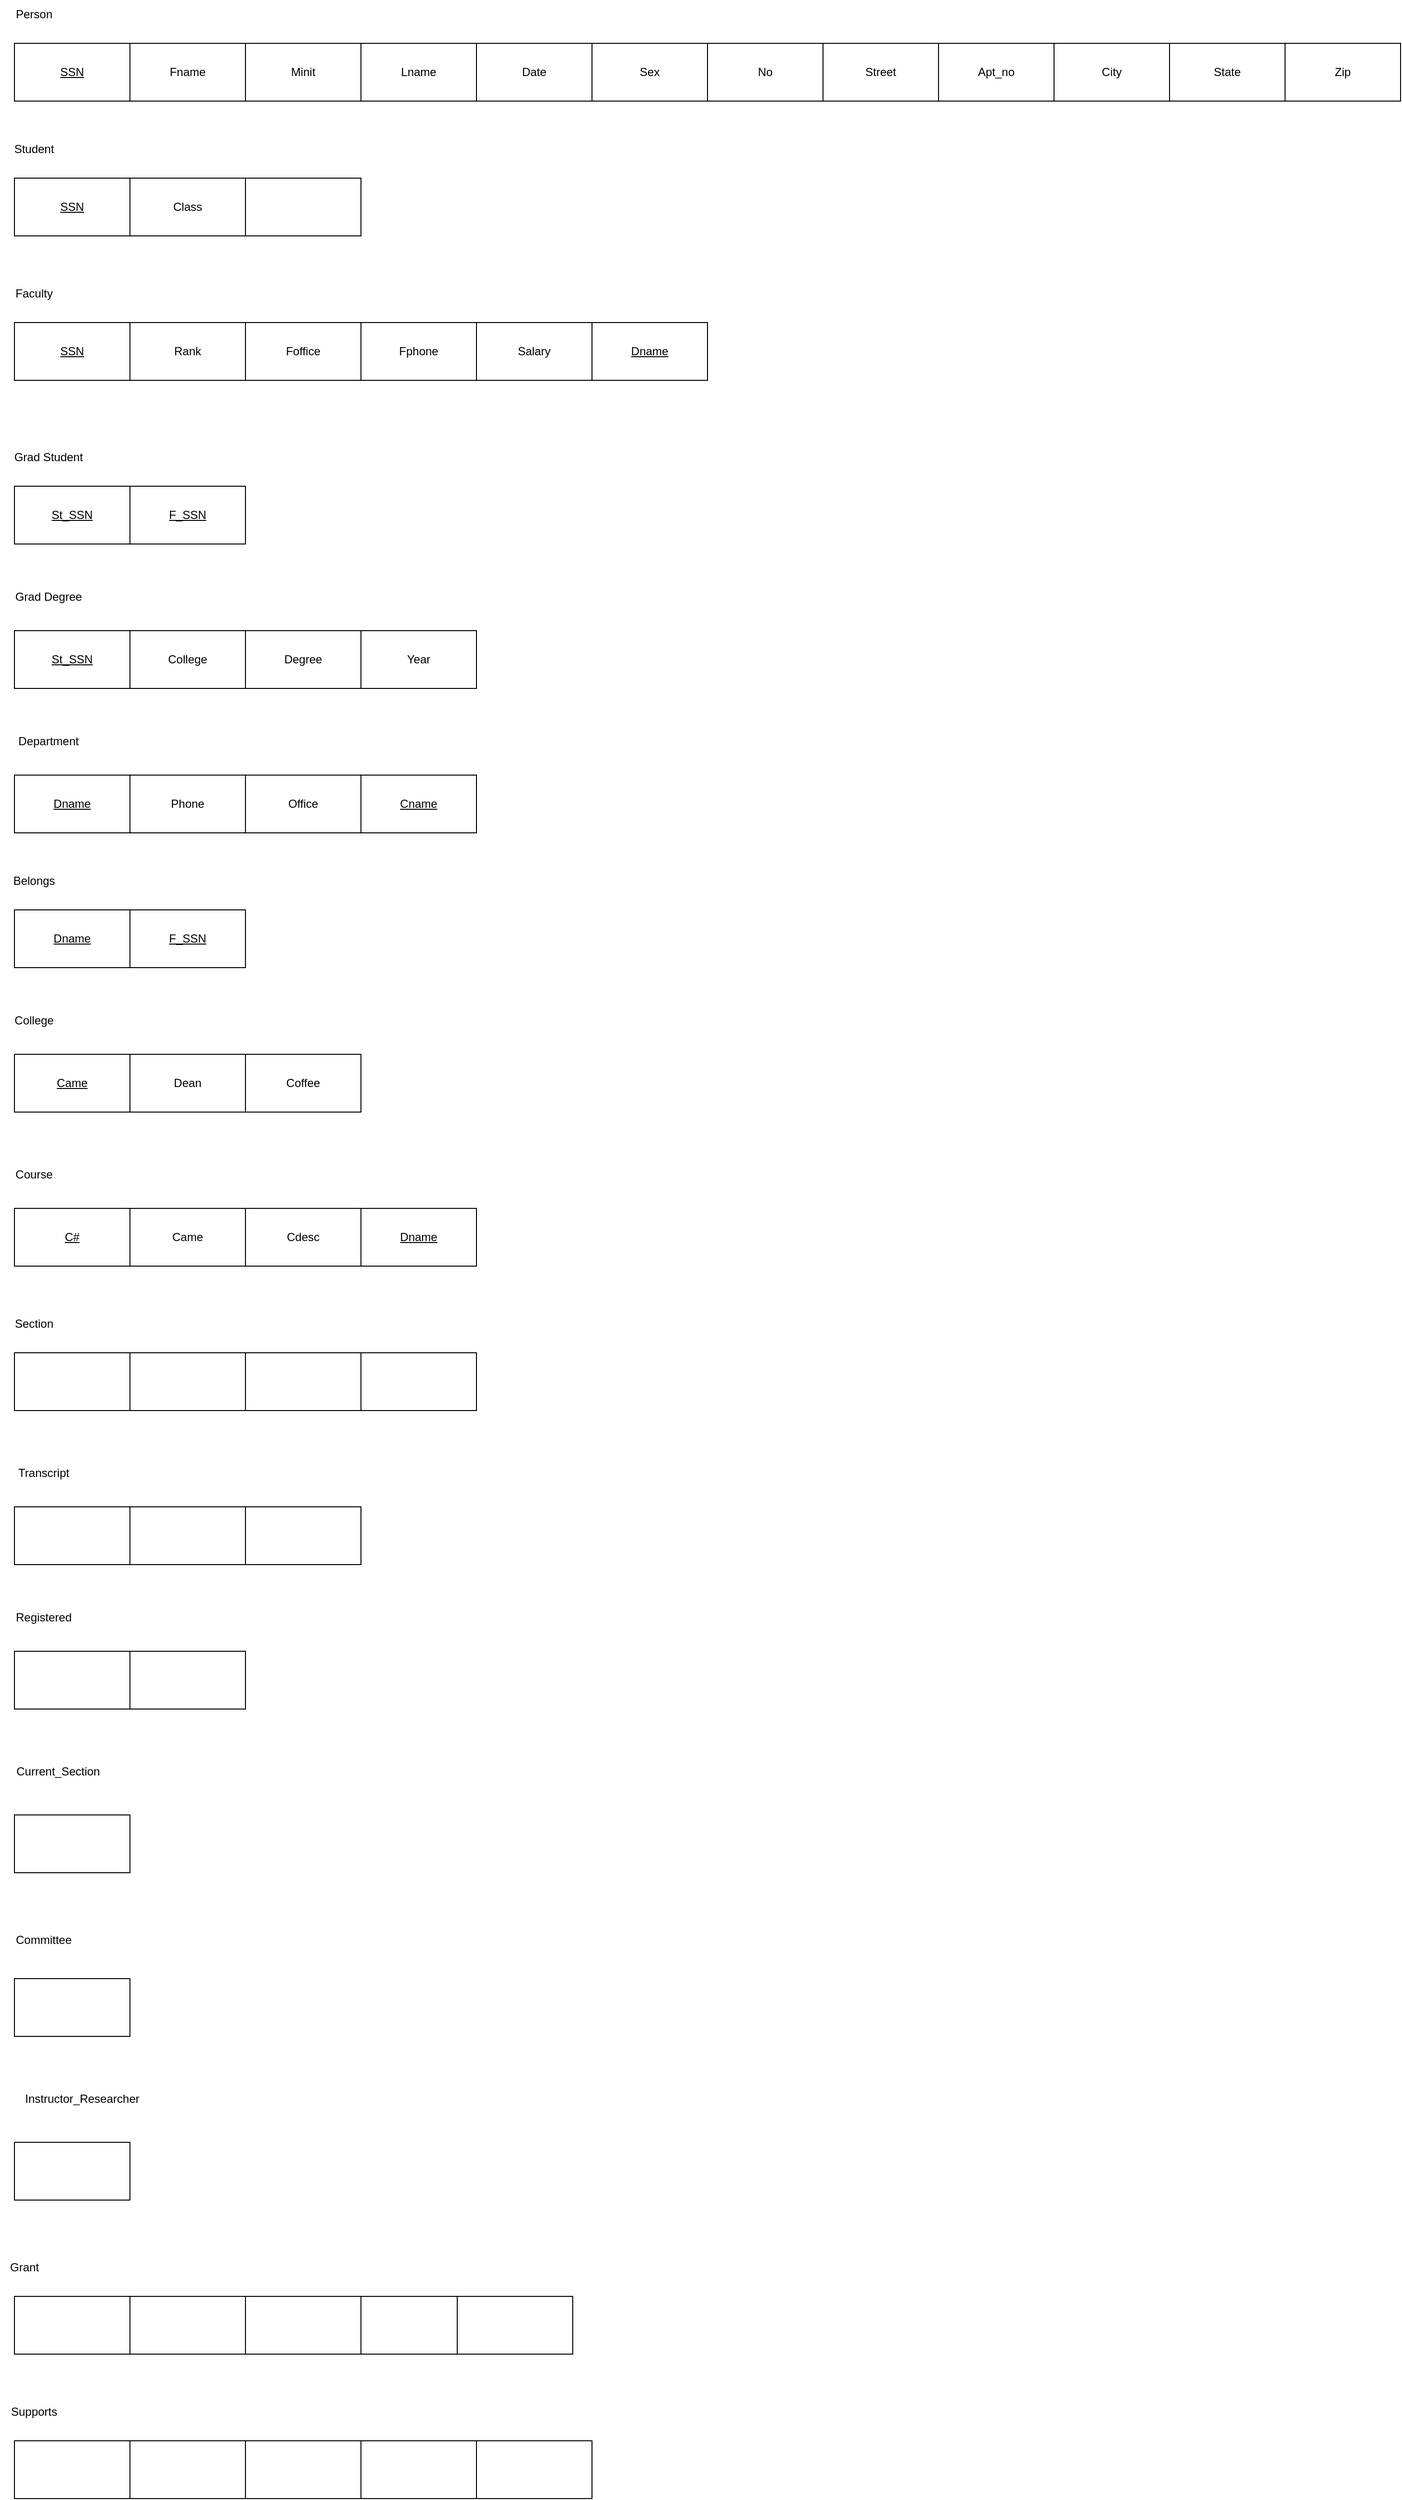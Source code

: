 <mxfile version="20.3.6" type="github">
  <diagram id="nVapPGjOqCnH3LIAaoGB" name="Page-1">
    <mxGraphModel dx="1666" dy="802" grid="1" gridSize="10" guides="0" tooltips="1" connect="0" arrows="0" fold="1" page="1" pageScale="1" pageWidth="1100" pageHeight="850" math="0" shadow="0">
      <root>
        <mxCell id="0" />
        <mxCell id="1" parent="0" />
        <mxCell id="nTYNe7gcib0FNrsiwkBO-1" value="Person" style="text;html=1;align=center;verticalAlign=middle;resizable=0;points=[];autosize=1;strokeColor=none;fillColor=none;" vertex="1" parent="1">
          <mxGeometry x="30" y="15" width="60" height="30" as="geometry" />
        </mxCell>
        <mxCell id="nTYNe7gcib0FNrsiwkBO-2" value="&lt;u&gt;SSN&lt;/u&gt;" style="rounded=0;whiteSpace=wrap;html=1;" vertex="1" parent="1">
          <mxGeometry x="40" y="60" width="120" height="60" as="geometry" />
        </mxCell>
        <mxCell id="nTYNe7gcib0FNrsiwkBO-3" value="Fname" style="rounded=0;whiteSpace=wrap;html=1;" vertex="1" parent="1">
          <mxGeometry x="160" y="60" width="120" height="60" as="geometry" />
        </mxCell>
        <mxCell id="nTYNe7gcib0FNrsiwkBO-4" value="Minit" style="whiteSpace=wrap;html=1;" vertex="1" parent="1">
          <mxGeometry x="280" y="60" width="120" height="60" as="geometry" />
        </mxCell>
        <mxCell id="nTYNe7gcib0FNrsiwkBO-5" value="Lname" style="whiteSpace=wrap;html=1;" vertex="1" parent="1">
          <mxGeometry x="400" y="60" width="120" height="60" as="geometry" />
        </mxCell>
        <mxCell id="nTYNe7gcib0FNrsiwkBO-6" value="Date" style="whiteSpace=wrap;html=1;" vertex="1" parent="1">
          <mxGeometry x="520" y="60" width="120" height="60" as="geometry" />
        </mxCell>
        <mxCell id="nTYNe7gcib0FNrsiwkBO-7" value="Sex" style="whiteSpace=wrap;html=1;" vertex="1" parent="1">
          <mxGeometry x="640" y="60" width="120" height="60" as="geometry" />
        </mxCell>
        <mxCell id="nTYNe7gcib0FNrsiwkBO-8" value="No" style="whiteSpace=wrap;html=1;" vertex="1" parent="1">
          <mxGeometry x="760" y="60" width="120" height="60" as="geometry" />
        </mxCell>
        <mxCell id="nTYNe7gcib0FNrsiwkBO-9" value="Street" style="whiteSpace=wrap;html=1;" vertex="1" parent="1">
          <mxGeometry x="880" y="60" width="120" height="60" as="geometry" />
        </mxCell>
        <mxCell id="nTYNe7gcib0FNrsiwkBO-11" value="Apt_no" style="whiteSpace=wrap;html=1;" vertex="1" parent="1">
          <mxGeometry x="1000" y="60" width="120" height="60" as="geometry" />
        </mxCell>
        <mxCell id="nTYNe7gcib0FNrsiwkBO-12" value="City" style="whiteSpace=wrap;html=1;" vertex="1" parent="1">
          <mxGeometry x="1120" y="60" width="120" height="60" as="geometry" />
        </mxCell>
        <mxCell id="nTYNe7gcib0FNrsiwkBO-13" value="State" style="whiteSpace=wrap;html=1;" vertex="1" parent="1">
          <mxGeometry x="1240" y="60" width="120" height="60" as="geometry" />
        </mxCell>
        <mxCell id="nTYNe7gcib0FNrsiwkBO-14" value="Zip" style="whiteSpace=wrap;html=1;" vertex="1" parent="1">
          <mxGeometry x="1360" y="60" width="120" height="60" as="geometry" />
        </mxCell>
        <mxCell id="nTYNe7gcib0FNrsiwkBO-15" value="Student" style="text;html=1;align=center;verticalAlign=middle;resizable=0;points=[];autosize=1;strokeColor=none;fillColor=none;" vertex="1" parent="1">
          <mxGeometry x="30" y="155" width="60" height="30" as="geometry" />
        </mxCell>
        <mxCell id="nTYNe7gcib0FNrsiwkBO-16" value="&lt;u&gt;SSN&lt;/u&gt;" style="rounded=0;whiteSpace=wrap;html=1;" vertex="1" parent="1">
          <mxGeometry x="40" y="200" width="120" height="60" as="geometry" />
        </mxCell>
        <mxCell id="nTYNe7gcib0FNrsiwkBO-17" value="Class" style="whiteSpace=wrap;html=1;" vertex="1" parent="1">
          <mxGeometry x="160" y="200" width="120" height="60" as="geometry" />
        </mxCell>
        <mxCell id="nTYNe7gcib0FNrsiwkBO-18" value="" style="whiteSpace=wrap;html=1;" vertex="1" parent="1">
          <mxGeometry x="280" y="200" width="120" height="60" as="geometry" />
        </mxCell>
        <mxCell id="nTYNe7gcib0FNrsiwkBO-19" value="Faculty" style="text;html=1;align=center;verticalAlign=middle;resizable=0;points=[];autosize=1;strokeColor=none;fillColor=none;" vertex="1" parent="1">
          <mxGeometry x="30" y="305" width="60" height="30" as="geometry" />
        </mxCell>
        <mxCell id="nTYNe7gcib0FNrsiwkBO-20" value="&lt;u&gt;SSN&lt;/u&gt;" style="whiteSpace=wrap;html=1;" vertex="1" parent="1">
          <mxGeometry x="40" y="350" width="120" height="60" as="geometry" />
        </mxCell>
        <mxCell id="nTYNe7gcib0FNrsiwkBO-21" value="Rank" style="whiteSpace=wrap;html=1;" vertex="1" parent="1">
          <mxGeometry x="160" y="350" width="120" height="60" as="geometry" />
        </mxCell>
        <mxCell id="nTYNe7gcib0FNrsiwkBO-22" value="Foffice" style="whiteSpace=wrap;html=1;" vertex="1" parent="1">
          <mxGeometry x="280" y="350" width="120" height="60" as="geometry" />
        </mxCell>
        <mxCell id="nTYNe7gcib0FNrsiwkBO-23" value="Fphone" style="whiteSpace=wrap;html=1;" vertex="1" parent="1">
          <mxGeometry x="400" y="350" width="120" height="60" as="geometry" />
        </mxCell>
        <mxCell id="nTYNe7gcib0FNrsiwkBO-24" value="Salary" style="whiteSpace=wrap;html=1;" vertex="1" parent="1">
          <mxGeometry x="520" y="350" width="120" height="60" as="geometry" />
        </mxCell>
        <mxCell id="nTYNe7gcib0FNrsiwkBO-25" value="Grad Student" style="text;html=1;align=center;verticalAlign=middle;resizable=0;points=[];autosize=1;strokeColor=none;fillColor=none;" vertex="1" parent="1">
          <mxGeometry x="30" y="475" width="90" height="30" as="geometry" />
        </mxCell>
        <mxCell id="nTYNe7gcib0FNrsiwkBO-26" value="St_SSN" style="whiteSpace=wrap;html=1;fontStyle=4" vertex="1" parent="1">
          <mxGeometry x="40" y="520" width="120" height="60" as="geometry" />
        </mxCell>
        <mxCell id="nTYNe7gcib0FNrsiwkBO-27" value="&lt;u&gt;F_SSN&lt;/u&gt;" style="whiteSpace=wrap;html=1;" vertex="1" parent="1">
          <mxGeometry x="160" y="520" width="120" height="60" as="geometry" />
        </mxCell>
        <mxCell id="nTYNe7gcib0FNrsiwkBO-28" value="Grad Degree" style="text;html=1;align=center;verticalAlign=middle;resizable=0;points=[];autosize=1;strokeColor=none;fillColor=none;" vertex="1" parent="1">
          <mxGeometry x="30" y="620" width="90" height="30" as="geometry" />
        </mxCell>
        <mxCell id="nTYNe7gcib0FNrsiwkBO-29" value="&lt;u&gt;St_SSN&lt;/u&gt;" style="rounded=0;whiteSpace=wrap;html=1;" vertex="1" parent="1">
          <mxGeometry x="40" y="670" width="120" height="60" as="geometry" />
        </mxCell>
        <mxCell id="nTYNe7gcib0FNrsiwkBO-30" value="College" style="whiteSpace=wrap;html=1;" vertex="1" parent="1">
          <mxGeometry x="160" y="670" width="120" height="60" as="geometry" />
        </mxCell>
        <mxCell id="nTYNe7gcib0FNrsiwkBO-31" value="Degree" style="whiteSpace=wrap;html=1;" vertex="1" parent="1">
          <mxGeometry x="280" y="670" width="120" height="60" as="geometry" />
        </mxCell>
        <mxCell id="nTYNe7gcib0FNrsiwkBO-32" value="Year" style="whiteSpace=wrap;html=1;" vertex="1" parent="1">
          <mxGeometry x="400" y="670" width="120" height="60" as="geometry" />
        </mxCell>
        <mxCell id="nTYNe7gcib0FNrsiwkBO-33" value="Department" style="text;html=1;align=center;verticalAlign=middle;resizable=0;points=[];autosize=1;strokeColor=none;fillColor=none;" vertex="1" parent="1">
          <mxGeometry x="30" y="770" width="90" height="30" as="geometry" />
        </mxCell>
        <mxCell id="nTYNe7gcib0FNrsiwkBO-34" value="Dname" style="whiteSpace=wrap;html=1;fontStyle=4" vertex="1" parent="1">
          <mxGeometry x="40" y="820" width="120" height="60" as="geometry" />
        </mxCell>
        <mxCell id="nTYNe7gcib0FNrsiwkBO-35" value="Phone" style="whiteSpace=wrap;html=1;" vertex="1" parent="1">
          <mxGeometry x="160" y="820" width="120" height="60" as="geometry" />
        </mxCell>
        <mxCell id="nTYNe7gcib0FNrsiwkBO-36" value="Office" style="whiteSpace=wrap;html=1;" vertex="1" parent="1">
          <mxGeometry x="280" y="820" width="120" height="60" as="geometry" />
        </mxCell>
        <mxCell id="nTYNe7gcib0FNrsiwkBO-37" value="Belongs" style="text;html=1;align=center;verticalAlign=middle;resizable=0;points=[];autosize=1;strokeColor=none;fillColor=none;" vertex="1" parent="1">
          <mxGeometry x="25" y="915" width="70" height="30" as="geometry" />
        </mxCell>
        <mxCell id="nTYNe7gcib0FNrsiwkBO-38" value="Dname" style="whiteSpace=wrap;html=1;fontStyle=4" vertex="1" parent="1">
          <mxGeometry x="40" y="960" width="120" height="60" as="geometry" />
        </mxCell>
        <mxCell id="nTYNe7gcib0FNrsiwkBO-39" value="&lt;u&gt;F_SSN&lt;/u&gt;" style="whiteSpace=wrap;html=1;" vertex="1" parent="1">
          <mxGeometry x="160" y="960" width="120" height="60" as="geometry" />
        </mxCell>
        <mxCell id="nTYNe7gcib0FNrsiwkBO-40" value="College" style="text;html=1;align=center;verticalAlign=middle;resizable=0;points=[];autosize=1;strokeColor=none;fillColor=none;" vertex="1" parent="1">
          <mxGeometry x="30" y="1060" width="60" height="30" as="geometry" />
        </mxCell>
        <mxCell id="nTYNe7gcib0FNrsiwkBO-41" value="Came" style="whiteSpace=wrap;html=1;fontStyle=4" vertex="1" parent="1">
          <mxGeometry x="40" y="1110" width="120" height="60" as="geometry" />
        </mxCell>
        <mxCell id="nTYNe7gcib0FNrsiwkBO-43" value="Coffee" style="whiteSpace=wrap;html=1;" vertex="1" parent="1">
          <mxGeometry x="280" y="1110" width="120" height="60" as="geometry" />
        </mxCell>
        <mxCell id="nTYNe7gcib0FNrsiwkBO-46" value="Course" style="text;html=1;align=center;verticalAlign=middle;resizable=0;points=[];autosize=1;strokeColor=none;fillColor=none;" vertex="1" parent="1">
          <mxGeometry x="30" y="1220" width="60" height="30" as="geometry" />
        </mxCell>
        <mxCell id="nTYNe7gcib0FNrsiwkBO-47" value="C#" style="whiteSpace=wrap;html=1;fontStyle=4" vertex="1" parent="1">
          <mxGeometry x="40" y="1270" width="120" height="60" as="geometry" />
        </mxCell>
        <mxCell id="nTYNe7gcib0FNrsiwkBO-48" value="Came" style="whiteSpace=wrap;html=1;" vertex="1" parent="1">
          <mxGeometry x="160" y="1270" width="120" height="60" as="geometry" />
        </mxCell>
        <mxCell id="nTYNe7gcib0FNrsiwkBO-49" value="Cdesc" style="whiteSpace=wrap;html=1;" vertex="1" parent="1">
          <mxGeometry x="280" y="1270" width="120" height="60" as="geometry" />
        </mxCell>
        <mxCell id="nTYNe7gcib0FNrsiwkBO-50" value="Dname" style="whiteSpace=wrap;html=1;fontStyle=4" vertex="1" parent="1">
          <mxGeometry x="400" y="1270" width="120" height="60" as="geometry" />
        </mxCell>
        <mxCell id="nTYNe7gcib0FNrsiwkBO-51" value="Section" style="text;html=1;align=center;verticalAlign=middle;resizable=0;points=[];autosize=1;strokeColor=none;fillColor=none;" vertex="1" parent="1">
          <mxGeometry x="30" y="1375" width="60" height="30" as="geometry" />
        </mxCell>
        <mxCell id="nTYNe7gcib0FNrsiwkBO-52" value="" style="whiteSpace=wrap;html=1;" vertex="1" parent="1">
          <mxGeometry x="40" y="1420" width="120" height="60" as="geometry" />
        </mxCell>
        <mxCell id="nTYNe7gcib0FNrsiwkBO-54" value="" style="whiteSpace=wrap;html=1;" vertex="1" parent="1">
          <mxGeometry x="160" y="1420" width="120" height="60" as="geometry" />
        </mxCell>
        <mxCell id="nTYNe7gcib0FNrsiwkBO-55" value="" style="whiteSpace=wrap;html=1;" vertex="1" parent="1">
          <mxGeometry x="280" y="1420" width="120" height="60" as="geometry" />
        </mxCell>
        <mxCell id="nTYNe7gcib0FNrsiwkBO-56" value="" style="whiteSpace=wrap;html=1;" vertex="1" parent="1">
          <mxGeometry x="400" y="1420" width="120" height="60" as="geometry" />
        </mxCell>
        <mxCell id="nTYNe7gcib0FNrsiwkBO-57" value="Transcript" style="text;html=1;align=center;verticalAlign=middle;resizable=0;points=[];autosize=1;strokeColor=none;fillColor=none;" vertex="1" parent="1">
          <mxGeometry x="30" y="1530" width="80" height="30" as="geometry" />
        </mxCell>
        <mxCell id="nTYNe7gcib0FNrsiwkBO-58" value="" style="whiteSpace=wrap;html=1;" vertex="1" parent="1">
          <mxGeometry x="40" y="1580" width="120" height="60" as="geometry" />
        </mxCell>
        <mxCell id="nTYNe7gcib0FNrsiwkBO-59" value="Registered" style="text;html=1;align=center;verticalAlign=middle;resizable=0;points=[];autosize=1;strokeColor=none;fillColor=none;" vertex="1" parent="1">
          <mxGeometry x="30" y="1680" width="80" height="30" as="geometry" />
        </mxCell>
        <mxCell id="nTYNe7gcib0FNrsiwkBO-60" value="" style="whiteSpace=wrap;html=1;" vertex="1" parent="1">
          <mxGeometry x="40" y="1730" width="120" height="60" as="geometry" />
        </mxCell>
        <mxCell id="nTYNe7gcib0FNrsiwkBO-61" value="" style="whiteSpace=wrap;html=1;" vertex="1" parent="1">
          <mxGeometry x="160" y="1580" width="120" height="60" as="geometry" />
        </mxCell>
        <mxCell id="nTYNe7gcib0FNrsiwkBO-62" value="" style="whiteSpace=wrap;html=1;" vertex="1" parent="1">
          <mxGeometry x="280" y="1580" width="120" height="60" as="geometry" />
        </mxCell>
        <mxCell id="nTYNe7gcib0FNrsiwkBO-63" value="" style="whiteSpace=wrap;html=1;" vertex="1" parent="1">
          <mxGeometry x="160" y="1730" width="120" height="60" as="geometry" />
        </mxCell>
        <mxCell id="nTYNe7gcib0FNrsiwkBO-64" value="Current_Section" style="text;html=1;align=center;verticalAlign=middle;resizable=0;points=[];autosize=1;strokeColor=none;fillColor=none;" vertex="1" parent="1">
          <mxGeometry x="30" y="1840" width="110" height="30" as="geometry" />
        </mxCell>
        <mxCell id="nTYNe7gcib0FNrsiwkBO-65" value="" style="whiteSpace=wrap;html=1;" vertex="1" parent="1">
          <mxGeometry x="40" y="1900" width="120" height="60" as="geometry" />
        </mxCell>
        <mxCell id="nTYNe7gcib0FNrsiwkBO-66" value="Committee" style="text;html=1;align=center;verticalAlign=middle;resizable=0;points=[];autosize=1;strokeColor=none;fillColor=none;" vertex="1" parent="1">
          <mxGeometry x="30" y="2015" width="80" height="30" as="geometry" />
        </mxCell>
        <mxCell id="nTYNe7gcib0FNrsiwkBO-67" value="" style="whiteSpace=wrap;html=1;" vertex="1" parent="1">
          <mxGeometry x="40" y="2070" width="120" height="60" as="geometry" />
        </mxCell>
        <mxCell id="nTYNe7gcib0FNrsiwkBO-68" value="Instructor_Researcher" style="text;html=1;align=center;verticalAlign=middle;resizable=0;points=[];autosize=1;strokeColor=none;fillColor=none;" vertex="1" parent="1">
          <mxGeometry x="40" y="2180" width="140" height="30" as="geometry" />
        </mxCell>
        <mxCell id="nTYNe7gcib0FNrsiwkBO-69" value="" style="whiteSpace=wrap;html=1;" vertex="1" parent="1">
          <mxGeometry x="40" y="2240" width="120" height="60" as="geometry" />
        </mxCell>
        <mxCell id="nTYNe7gcib0FNrsiwkBO-70" value="Grant" style="text;html=1;align=center;verticalAlign=middle;resizable=0;points=[];autosize=1;strokeColor=none;fillColor=none;" vertex="1" parent="1">
          <mxGeometry x="25" y="2355" width="50" height="30" as="geometry" />
        </mxCell>
        <mxCell id="nTYNe7gcib0FNrsiwkBO-71" value="" style="whiteSpace=wrap;html=1;" vertex="1" parent="1">
          <mxGeometry x="40" y="2400" width="120" height="60" as="geometry" />
        </mxCell>
        <mxCell id="nTYNe7gcib0FNrsiwkBO-72" value="" style="whiteSpace=wrap;html=1;" vertex="1" parent="1">
          <mxGeometry x="160" y="2400" width="120" height="60" as="geometry" />
        </mxCell>
        <mxCell id="nTYNe7gcib0FNrsiwkBO-73" value="" style="whiteSpace=wrap;html=1;" vertex="1" parent="1">
          <mxGeometry x="280" y="2400" width="120" height="60" as="geometry" />
        </mxCell>
        <mxCell id="nTYNe7gcib0FNrsiwkBO-74" value="" style="whiteSpace=wrap;html=1;" vertex="1" parent="1">
          <mxGeometry x="400" y="2400" width="120" height="60" as="geometry" />
        </mxCell>
        <mxCell id="nTYNe7gcib0FNrsiwkBO-75" value="" style="whiteSpace=wrap;html=1;" vertex="1" parent="1">
          <mxGeometry x="500" y="2400" width="120" height="60" as="geometry" />
        </mxCell>
        <mxCell id="nTYNe7gcib0FNrsiwkBO-76" value="Supports" style="text;html=1;align=center;verticalAlign=middle;resizable=0;points=[];autosize=1;strokeColor=none;fillColor=none;" vertex="1" parent="1">
          <mxGeometry x="25" y="2505" width="70" height="30" as="geometry" />
        </mxCell>
        <mxCell id="nTYNe7gcib0FNrsiwkBO-77" value="" style="whiteSpace=wrap;html=1;" vertex="1" parent="1">
          <mxGeometry x="40" y="2550" width="120" height="60" as="geometry" />
        </mxCell>
        <mxCell id="nTYNe7gcib0FNrsiwkBO-78" value="" style="whiteSpace=wrap;html=1;" vertex="1" parent="1">
          <mxGeometry x="160" y="2550" width="120" height="60" as="geometry" />
        </mxCell>
        <mxCell id="nTYNe7gcib0FNrsiwkBO-79" value="" style="whiteSpace=wrap;html=1;" vertex="1" parent="1">
          <mxGeometry x="280" y="2550" width="120" height="60" as="geometry" />
        </mxCell>
        <mxCell id="nTYNe7gcib0FNrsiwkBO-80" value="" style="whiteSpace=wrap;html=1;" vertex="1" parent="1">
          <mxGeometry x="400" y="2550" width="120" height="60" as="geometry" />
        </mxCell>
        <mxCell id="nTYNe7gcib0FNrsiwkBO-81" value="" style="whiteSpace=wrap;html=1;" vertex="1" parent="1">
          <mxGeometry x="520" y="2550" width="120" height="60" as="geometry" />
        </mxCell>
        <mxCell id="nTYNe7gcib0FNrsiwkBO-85" value="&lt;u&gt;Dname&lt;/u&gt;" style="whiteSpace=wrap;html=1;" vertex="1" parent="1">
          <mxGeometry x="640" y="350" width="120" height="60" as="geometry" />
        </mxCell>
        <mxCell id="nTYNe7gcib0FNrsiwkBO-86" value="Dean" style="whiteSpace=wrap;html=1;" vertex="1" parent="1">
          <mxGeometry x="160" y="1110" width="120" height="60" as="geometry" />
        </mxCell>
        <mxCell id="nTYNe7gcib0FNrsiwkBO-87" value="&lt;u&gt;Cname&lt;/u&gt;" style="whiteSpace=wrap;html=1;" vertex="1" parent="1">
          <mxGeometry x="400" y="820" width="120" height="60" as="geometry" />
        </mxCell>
      </root>
    </mxGraphModel>
  </diagram>
</mxfile>
